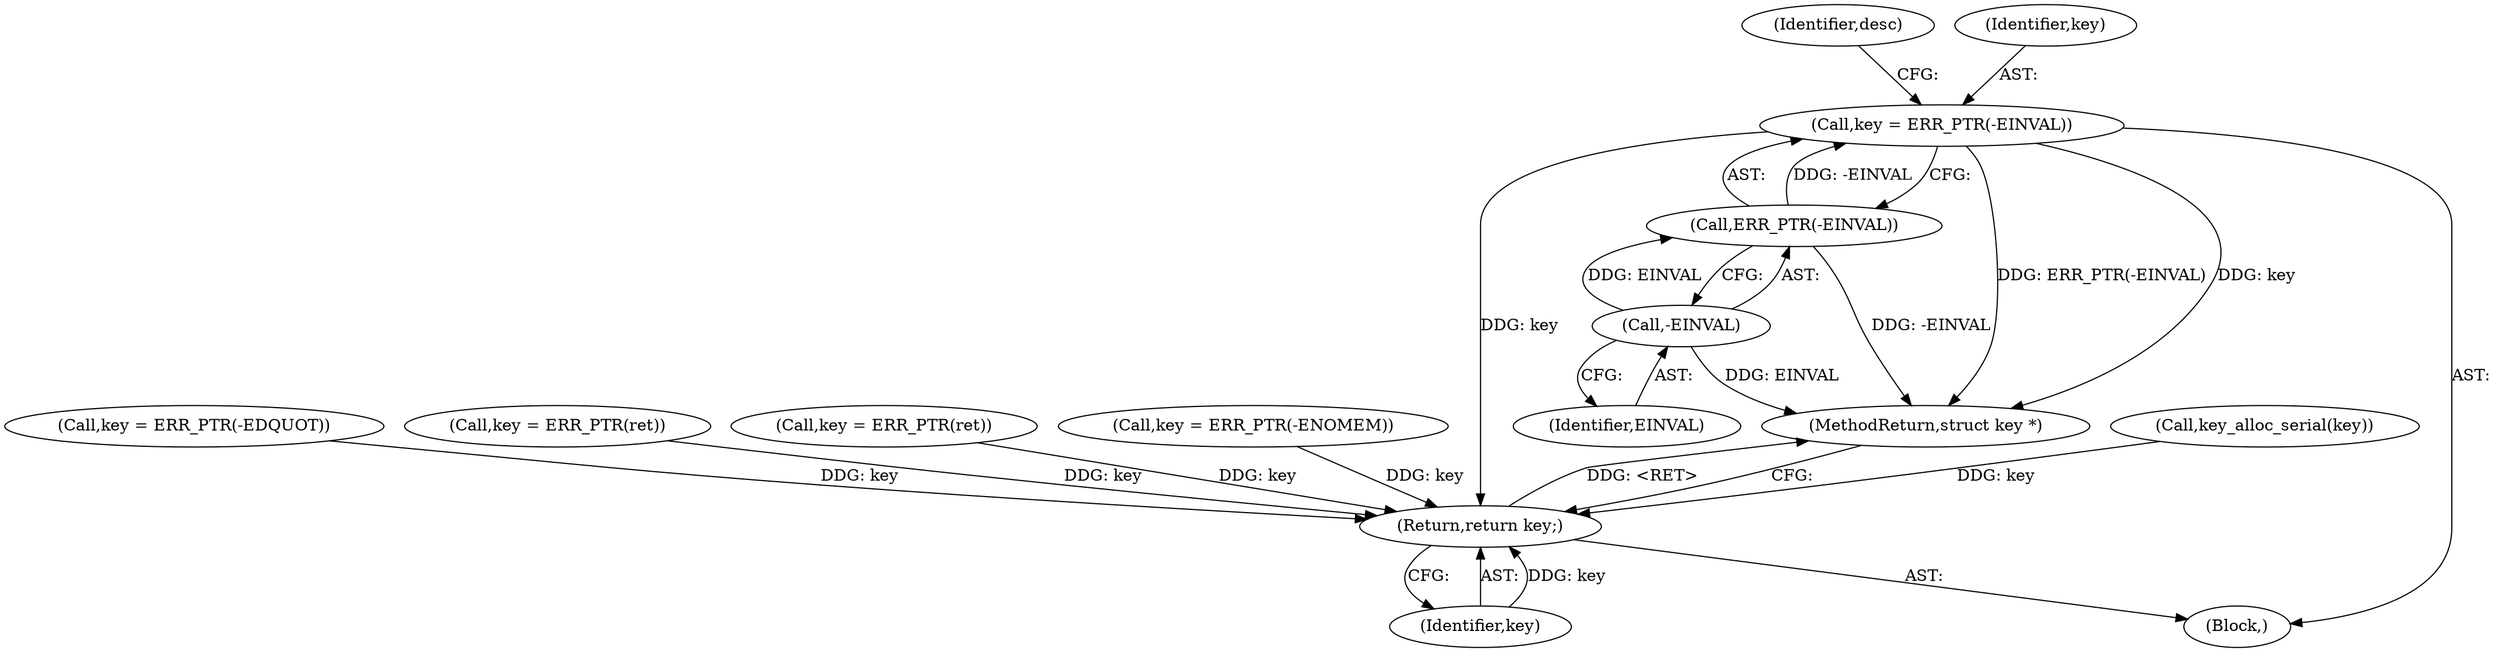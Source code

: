 digraph "0_linux_237bbd29f7a049d310d907f4b2716a7feef9abf3@pointer" {
"1000123" [label="(Call,key = ERR_PTR(-EINVAL))"];
"1000125" [label="(Call,ERR_PTR(-EINVAL))"];
"1000126" [label="(Call,-EINVAL)"];
"1000410" [label="(Return,return key;)"];
"1000131" [label="(Identifier,desc)"];
"1000126" [label="(Call,-EINVAL)"];
"1000127" [label="(Identifier,EINVAL)"];
"1000407" [label="(Call,key_alloc_serial(key))"];
"1000499" [label="(Call,key = ERR_PTR(-EDQUOT))"];
"1000447" [label="(Call,key = ERR_PTR(ret))"];
"1000150" [label="(Call,key = ERR_PTR(ret))"];
"1000410" [label="(Return,return key;)"];
"1000505" [label="(MethodReturn,struct key *)"];
"1000125" [label="(Call,ERR_PTR(-EINVAL))"];
"1000411" [label="(Identifier,key)"];
"1000123" [label="(Call,key = ERR_PTR(-EINVAL))"];
"1000124" [label="(Identifier,key)"];
"1000114" [label="(Block,)"];
"1000485" [label="(Call,key = ERR_PTR(-ENOMEM))"];
"1000123" -> "1000114"  [label="AST: "];
"1000123" -> "1000125"  [label="CFG: "];
"1000124" -> "1000123"  [label="AST: "];
"1000125" -> "1000123"  [label="AST: "];
"1000131" -> "1000123"  [label="CFG: "];
"1000123" -> "1000505"  [label="DDG: ERR_PTR(-EINVAL)"];
"1000123" -> "1000505"  [label="DDG: key"];
"1000125" -> "1000123"  [label="DDG: -EINVAL"];
"1000123" -> "1000410"  [label="DDG: key"];
"1000125" -> "1000126"  [label="CFG: "];
"1000126" -> "1000125"  [label="AST: "];
"1000125" -> "1000505"  [label="DDG: -EINVAL"];
"1000126" -> "1000125"  [label="DDG: EINVAL"];
"1000126" -> "1000127"  [label="CFG: "];
"1000127" -> "1000126"  [label="AST: "];
"1000126" -> "1000505"  [label="DDG: EINVAL"];
"1000410" -> "1000114"  [label="AST: "];
"1000410" -> "1000411"  [label="CFG: "];
"1000411" -> "1000410"  [label="AST: "];
"1000505" -> "1000410"  [label="CFG: "];
"1000410" -> "1000505"  [label="DDG: <RET>"];
"1000411" -> "1000410"  [label="DDG: key"];
"1000485" -> "1000410"  [label="DDG: key"];
"1000150" -> "1000410"  [label="DDG: key"];
"1000407" -> "1000410"  [label="DDG: key"];
"1000499" -> "1000410"  [label="DDG: key"];
"1000447" -> "1000410"  [label="DDG: key"];
}
